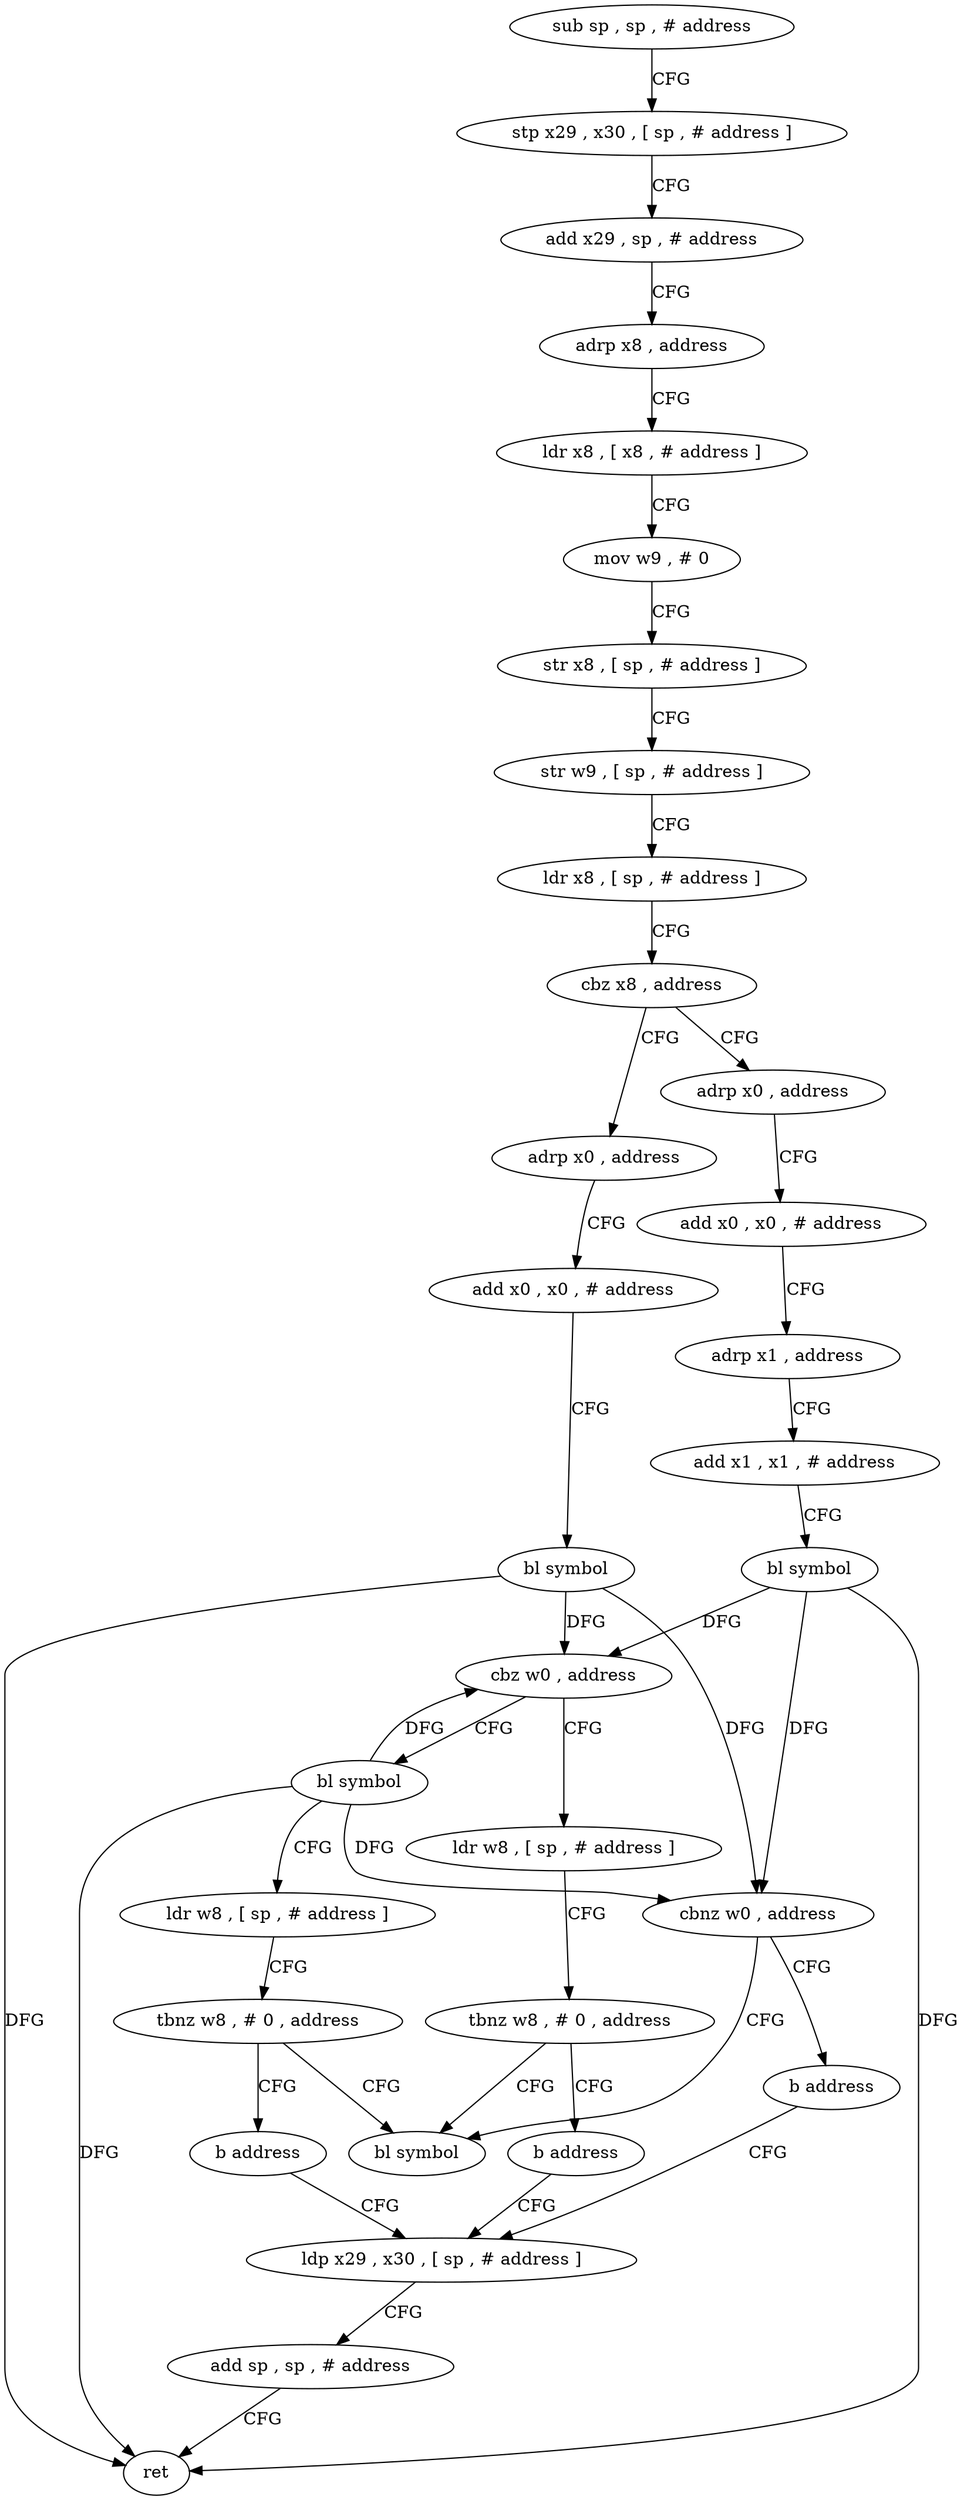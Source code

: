 digraph "func" {
"227580" [label = "sub sp , sp , # address" ]
"227584" [label = "stp x29 , x30 , [ sp , # address ]" ]
"227588" [label = "add x29 , sp , # address" ]
"227592" [label = "adrp x8 , address" ]
"227596" [label = "ldr x8 , [ x8 , # address ]" ]
"227600" [label = "mov w9 , # 0" ]
"227604" [label = "str x8 , [ sp , # address ]" ]
"227608" [label = "str w9 , [ sp , # address ]" ]
"227612" [label = "ldr x8 , [ sp , # address ]" ]
"227616" [label = "cbz x8 , address" ]
"227648" [label = "adrp x0 , address" ]
"227620" [label = "adrp x0 , address" ]
"227652" [label = "add x0 , x0 , # address" ]
"227656" [label = "bl symbol" ]
"227660" [label = "cbz w0 , address" ]
"227680" [label = "ldr w8 , [ sp , # address ]" ]
"227664" [label = "bl symbol" ]
"227624" [label = "add x0 , x0 , # address" ]
"227628" [label = "adrp x1 , address" ]
"227632" [label = "add x1 , x1 , # address" ]
"227636" [label = "bl symbol" ]
"227640" [label = "cbnz w0 , address" ]
"227692" [label = "bl symbol" ]
"227644" [label = "b address" ]
"227684" [label = "tbnz w8 , # 0 , address" ]
"227688" [label = "b address" ]
"227668" [label = "ldr w8 , [ sp , # address ]" ]
"227672" [label = "tbnz w8 , # 0 , address" ]
"227676" [label = "b address" ]
"227696" [label = "ldp x29 , x30 , [ sp , # address ]" ]
"227700" [label = "add sp , sp , # address" ]
"227704" [label = "ret" ]
"227580" -> "227584" [ label = "CFG" ]
"227584" -> "227588" [ label = "CFG" ]
"227588" -> "227592" [ label = "CFG" ]
"227592" -> "227596" [ label = "CFG" ]
"227596" -> "227600" [ label = "CFG" ]
"227600" -> "227604" [ label = "CFG" ]
"227604" -> "227608" [ label = "CFG" ]
"227608" -> "227612" [ label = "CFG" ]
"227612" -> "227616" [ label = "CFG" ]
"227616" -> "227648" [ label = "CFG" ]
"227616" -> "227620" [ label = "CFG" ]
"227648" -> "227652" [ label = "CFG" ]
"227620" -> "227624" [ label = "CFG" ]
"227652" -> "227656" [ label = "CFG" ]
"227656" -> "227660" [ label = "DFG" ]
"227656" -> "227640" [ label = "DFG" ]
"227656" -> "227704" [ label = "DFG" ]
"227660" -> "227680" [ label = "CFG" ]
"227660" -> "227664" [ label = "CFG" ]
"227680" -> "227684" [ label = "CFG" ]
"227664" -> "227668" [ label = "CFG" ]
"227664" -> "227660" [ label = "DFG" ]
"227664" -> "227640" [ label = "DFG" ]
"227664" -> "227704" [ label = "DFG" ]
"227624" -> "227628" [ label = "CFG" ]
"227628" -> "227632" [ label = "CFG" ]
"227632" -> "227636" [ label = "CFG" ]
"227636" -> "227640" [ label = "DFG" ]
"227636" -> "227660" [ label = "DFG" ]
"227636" -> "227704" [ label = "DFG" ]
"227640" -> "227692" [ label = "CFG" ]
"227640" -> "227644" [ label = "CFG" ]
"227644" -> "227696" [ label = "CFG" ]
"227684" -> "227692" [ label = "CFG" ]
"227684" -> "227688" [ label = "CFG" ]
"227688" -> "227696" [ label = "CFG" ]
"227668" -> "227672" [ label = "CFG" ]
"227672" -> "227692" [ label = "CFG" ]
"227672" -> "227676" [ label = "CFG" ]
"227676" -> "227696" [ label = "CFG" ]
"227696" -> "227700" [ label = "CFG" ]
"227700" -> "227704" [ label = "CFG" ]
}
